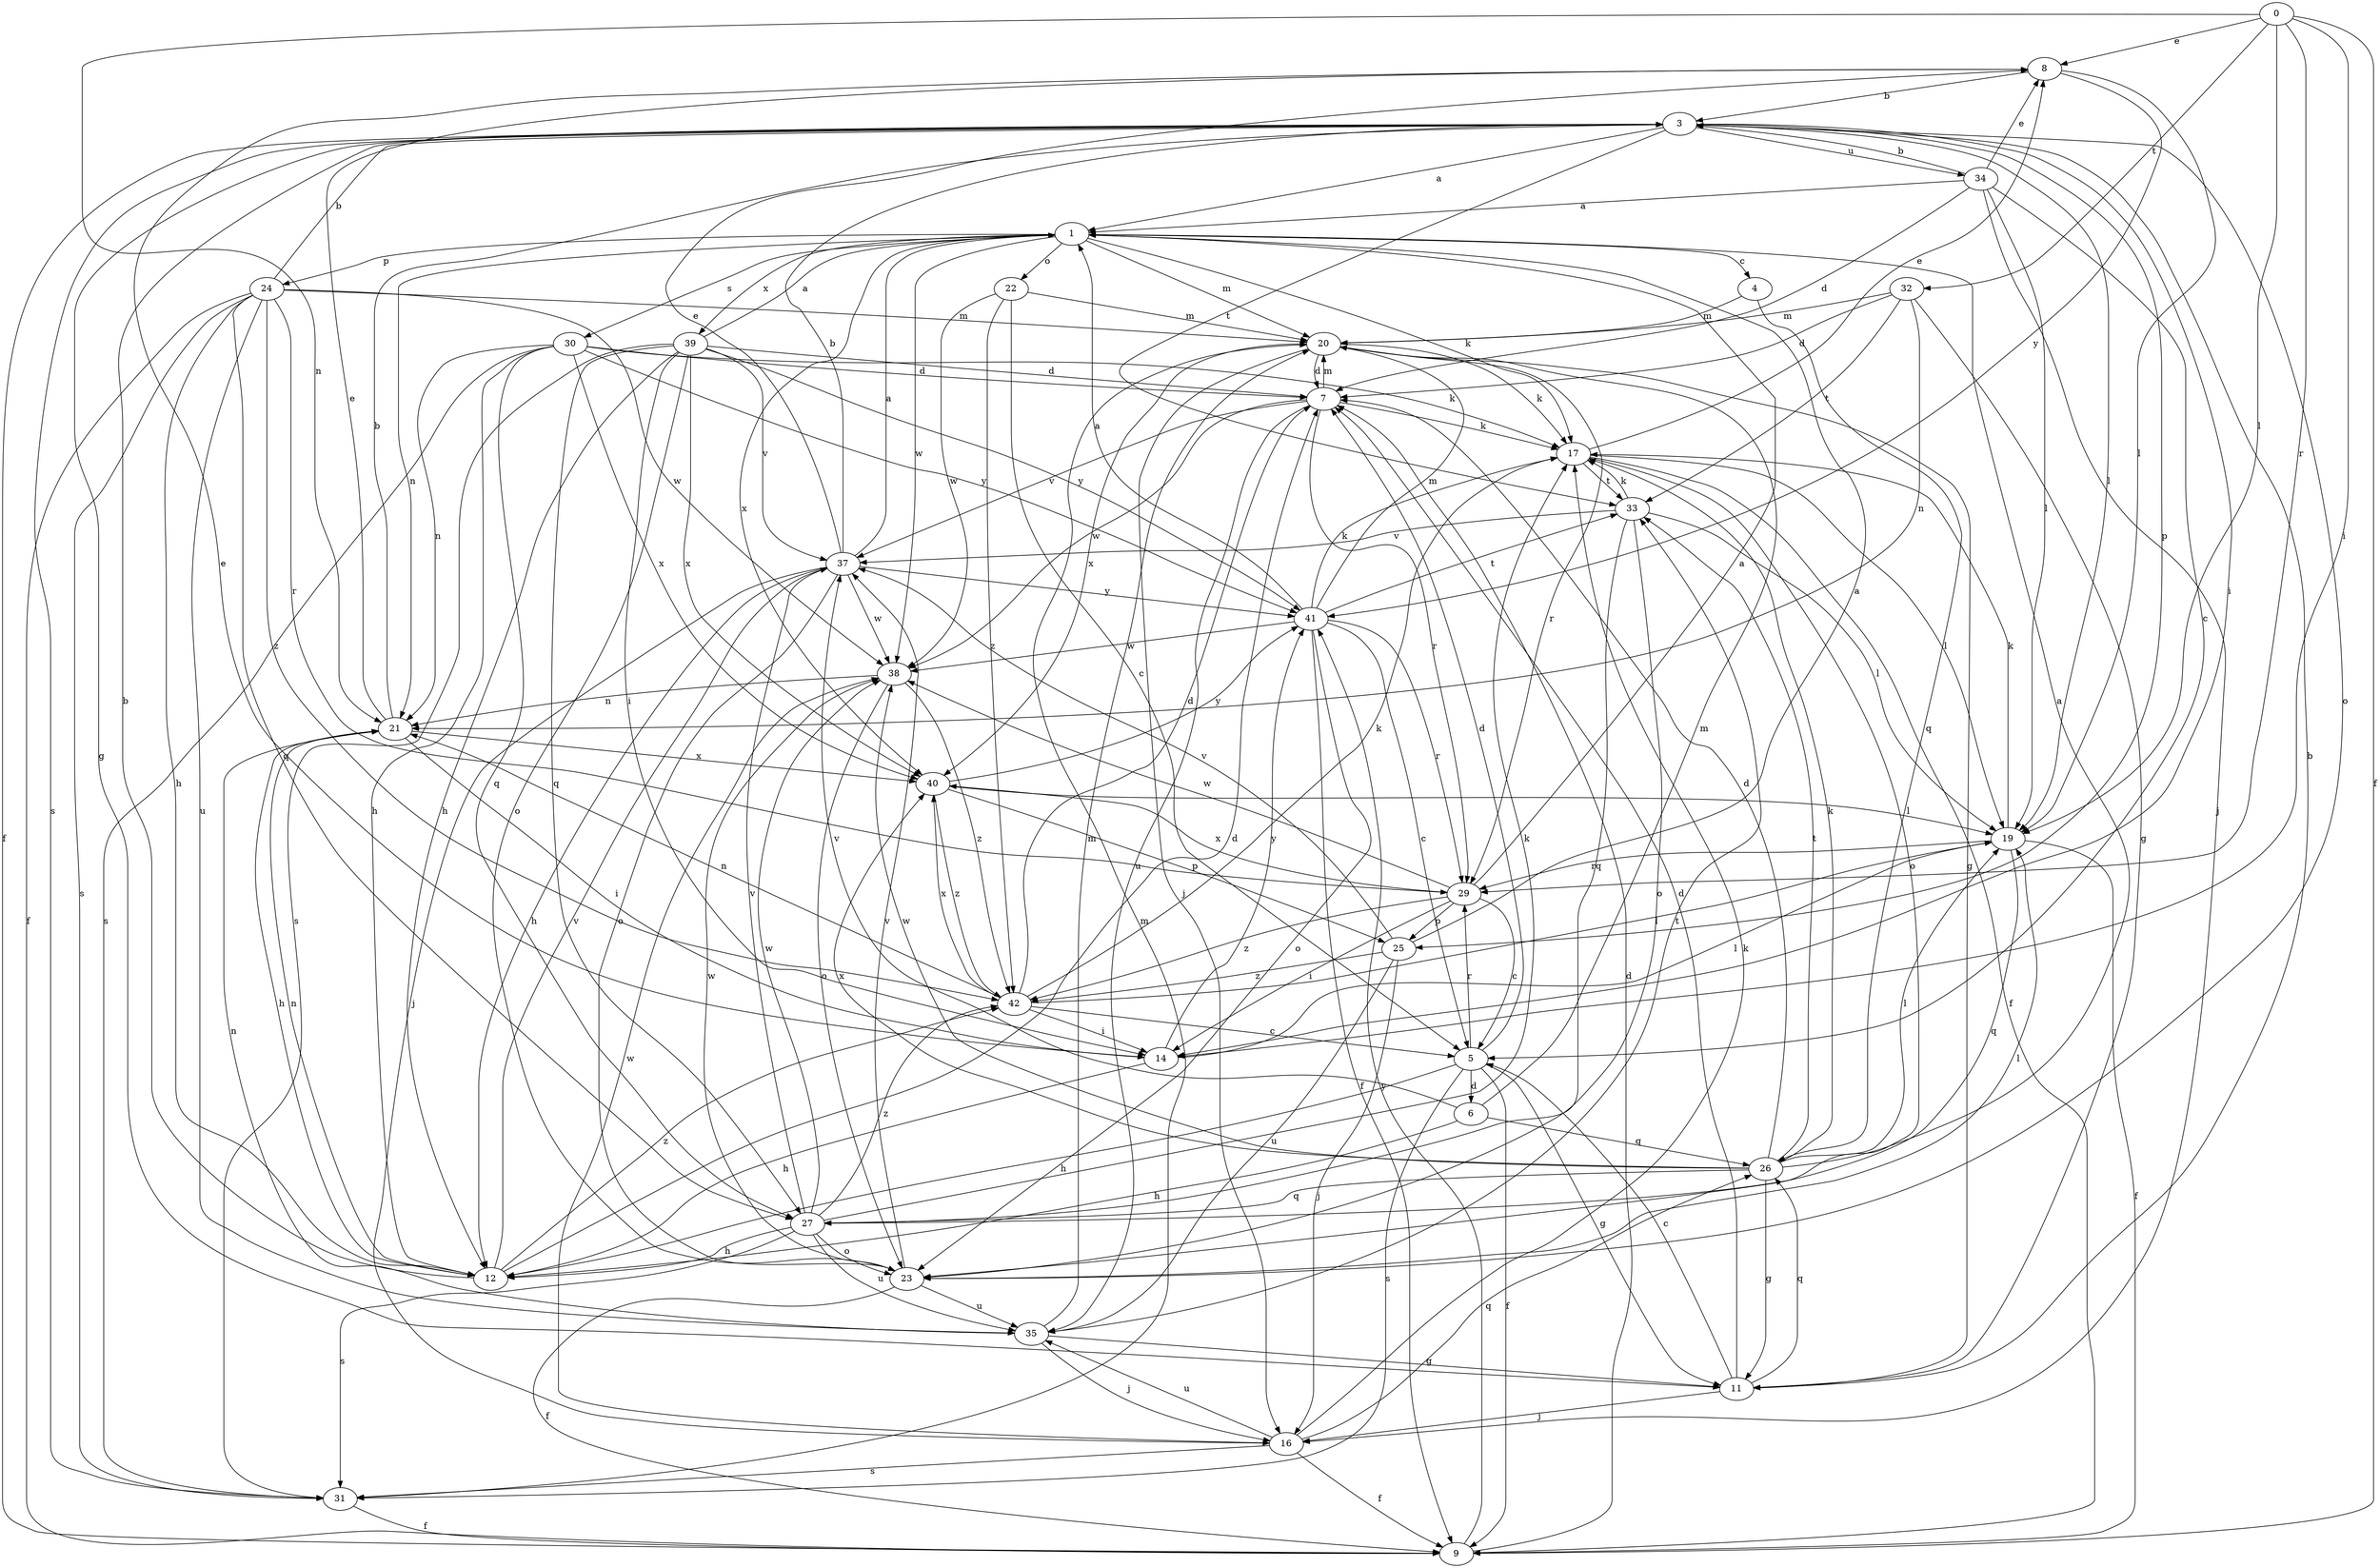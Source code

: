 strict digraph  {
0;
1;
3;
4;
5;
6;
7;
8;
9;
11;
12;
14;
16;
17;
19;
20;
21;
22;
23;
24;
25;
26;
27;
29;
30;
31;
32;
33;
34;
35;
37;
38;
39;
40;
41;
42;
0 -> 8  [label=e];
0 -> 9  [label=f];
0 -> 14  [label=i];
0 -> 19  [label=l];
0 -> 21  [label=n];
0 -> 29  [label=r];
0 -> 32  [label=t];
1 -> 4  [label=c];
1 -> 17  [label=k];
1 -> 20  [label=m];
1 -> 21  [label=n];
1 -> 22  [label=o];
1 -> 24  [label=p];
1 -> 30  [label=s];
1 -> 38  [label=w];
1 -> 39  [label=x];
1 -> 40  [label=x];
3 -> 1  [label=a];
3 -> 9  [label=f];
3 -> 11  [label=g];
3 -> 14  [label=i];
3 -> 19  [label=l];
3 -> 23  [label=o];
3 -> 25  [label=p];
3 -> 31  [label=s];
3 -> 33  [label=t];
3 -> 34  [label=u];
4 -> 20  [label=m];
4 -> 26  [label=q];
5 -> 6  [label=d];
5 -> 7  [label=d];
5 -> 9  [label=f];
5 -> 11  [label=g];
5 -> 12  [label=h];
5 -> 29  [label=r];
5 -> 31  [label=s];
6 -> 12  [label=h];
6 -> 20  [label=m];
6 -> 26  [label=q];
6 -> 37  [label=v];
7 -> 17  [label=k];
7 -> 20  [label=m];
7 -> 29  [label=r];
7 -> 35  [label=u];
7 -> 37  [label=v];
7 -> 38  [label=w];
8 -> 3  [label=b];
8 -> 19  [label=l];
8 -> 41  [label=y];
9 -> 7  [label=d];
9 -> 41  [label=y];
11 -> 3  [label=b];
11 -> 5  [label=c];
11 -> 7  [label=d];
11 -> 16  [label=j];
11 -> 26  [label=q];
12 -> 3  [label=b];
12 -> 7  [label=d];
12 -> 21  [label=n];
12 -> 37  [label=v];
12 -> 42  [label=z];
14 -> 8  [label=e];
14 -> 12  [label=h];
14 -> 19  [label=l];
14 -> 41  [label=y];
16 -> 9  [label=f];
16 -> 17  [label=k];
16 -> 26  [label=q];
16 -> 31  [label=s];
16 -> 35  [label=u];
16 -> 38  [label=w];
17 -> 8  [label=e];
17 -> 9  [label=f];
17 -> 19  [label=l];
17 -> 23  [label=o];
17 -> 33  [label=t];
19 -> 9  [label=f];
19 -> 17  [label=k];
19 -> 27  [label=q];
19 -> 29  [label=r];
20 -> 7  [label=d];
20 -> 11  [label=g];
20 -> 16  [label=j];
20 -> 17  [label=k];
20 -> 29  [label=r];
20 -> 40  [label=x];
21 -> 3  [label=b];
21 -> 8  [label=e];
21 -> 12  [label=h];
21 -> 14  [label=i];
21 -> 40  [label=x];
22 -> 5  [label=c];
22 -> 20  [label=m];
22 -> 38  [label=w];
22 -> 42  [label=z];
23 -> 9  [label=f];
23 -> 19  [label=l];
23 -> 35  [label=u];
23 -> 37  [label=v];
23 -> 38  [label=w];
24 -> 3  [label=b];
24 -> 9  [label=f];
24 -> 12  [label=h];
24 -> 20  [label=m];
24 -> 27  [label=q];
24 -> 29  [label=r];
24 -> 31  [label=s];
24 -> 35  [label=u];
24 -> 38  [label=w];
24 -> 42  [label=z];
25 -> 1  [label=a];
25 -> 16  [label=j];
25 -> 35  [label=u];
25 -> 37  [label=v];
25 -> 42  [label=z];
26 -> 1  [label=a];
26 -> 7  [label=d];
26 -> 11  [label=g];
26 -> 17  [label=k];
26 -> 19  [label=l];
26 -> 27  [label=q];
26 -> 33  [label=t];
26 -> 38  [label=w];
26 -> 40  [label=x];
27 -> 12  [label=h];
27 -> 17  [label=k];
27 -> 23  [label=o];
27 -> 31  [label=s];
27 -> 35  [label=u];
27 -> 37  [label=v];
27 -> 38  [label=w];
27 -> 42  [label=z];
29 -> 1  [label=a];
29 -> 5  [label=c];
29 -> 14  [label=i];
29 -> 25  [label=p];
29 -> 38  [label=w];
29 -> 40  [label=x];
29 -> 42  [label=z];
30 -> 7  [label=d];
30 -> 12  [label=h];
30 -> 17  [label=k];
30 -> 21  [label=n];
30 -> 27  [label=q];
30 -> 31  [label=s];
30 -> 40  [label=x];
30 -> 41  [label=y];
31 -> 9  [label=f];
31 -> 20  [label=m];
32 -> 7  [label=d];
32 -> 11  [label=g];
32 -> 20  [label=m];
32 -> 21  [label=n];
32 -> 33  [label=t];
33 -> 17  [label=k];
33 -> 19  [label=l];
33 -> 23  [label=o];
33 -> 27  [label=q];
33 -> 37  [label=v];
34 -> 1  [label=a];
34 -> 3  [label=b];
34 -> 5  [label=c];
34 -> 7  [label=d];
34 -> 8  [label=e];
34 -> 16  [label=j];
34 -> 19  [label=l];
35 -> 11  [label=g];
35 -> 16  [label=j];
35 -> 20  [label=m];
35 -> 21  [label=n];
35 -> 33  [label=t];
37 -> 1  [label=a];
37 -> 3  [label=b];
37 -> 8  [label=e];
37 -> 12  [label=h];
37 -> 16  [label=j];
37 -> 23  [label=o];
37 -> 38  [label=w];
37 -> 41  [label=y];
38 -> 21  [label=n];
38 -> 23  [label=o];
38 -> 42  [label=z];
39 -> 1  [label=a];
39 -> 7  [label=d];
39 -> 12  [label=h];
39 -> 14  [label=i];
39 -> 23  [label=o];
39 -> 27  [label=q];
39 -> 31  [label=s];
39 -> 37  [label=v];
39 -> 40  [label=x];
39 -> 41  [label=y];
40 -> 19  [label=l];
40 -> 25  [label=p];
40 -> 41  [label=y];
40 -> 42  [label=z];
41 -> 1  [label=a];
41 -> 5  [label=c];
41 -> 9  [label=f];
41 -> 17  [label=k];
41 -> 20  [label=m];
41 -> 23  [label=o];
41 -> 29  [label=r];
41 -> 33  [label=t];
41 -> 38  [label=w];
42 -> 5  [label=c];
42 -> 7  [label=d];
42 -> 14  [label=i];
42 -> 17  [label=k];
42 -> 19  [label=l];
42 -> 21  [label=n];
42 -> 40  [label=x];
}

